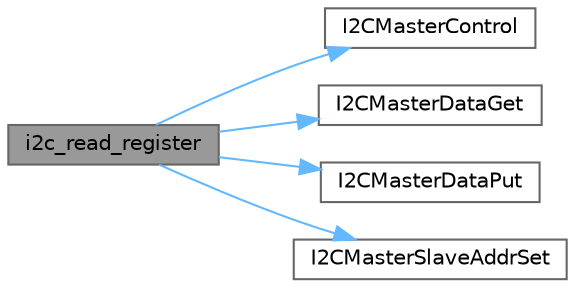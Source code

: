 digraph "i2c_read_register"
{
 // LATEX_PDF_SIZE
  bgcolor="transparent";
  edge [fontname=Helvetica,fontsize=10,labelfontname=Helvetica,labelfontsize=10];
  node [fontname=Helvetica,fontsize=10,shape=box,height=0.2,width=0.4];
  rankdir="LR";
  Node1 [id="Node000001",label="i2c_read_register",height=0.2,width=0.4,color="gray40", fillcolor="grey60", style="filled", fontcolor="black",tooltip=" "];
  Node1 -> Node2 [id="edge1_Node000001_Node000002",color="steelblue1",style="solid",tooltip=" "];
  Node2 [id="Node000002",label="I2CMasterControl",height=0.2,width=0.4,color="grey40", fillcolor="white", style="filled",URL="$group__i2c__api.html#ga2ec6254eefae0f4776eba37ce365a7a7",tooltip=" "];
  Node1 -> Node3 [id="edge2_Node000001_Node000003",color="steelblue1",style="solid",tooltip=" "];
  Node3 [id="Node000003",label="I2CMasterDataGet",height=0.2,width=0.4,color="grey40", fillcolor="white", style="filled",URL="$group__i2c__api.html#ga630e3dbdc9f3f93b1173ff53cb912c7e",tooltip=" "];
  Node1 -> Node4 [id="edge3_Node000001_Node000004",color="steelblue1",style="solid",tooltip=" "];
  Node4 [id="Node000004",label="I2CMasterDataPut",height=0.2,width=0.4,color="grey40", fillcolor="white", style="filled",URL="$group__i2c__api.html#ga2b04622258dd620d1ee96a5a03eec3c3",tooltip=" "];
  Node1 -> Node5 [id="edge4_Node000001_Node000005",color="steelblue1",style="solid",tooltip=" "];
  Node5 [id="Node000005",label="I2CMasterSlaveAddrSet",height=0.2,width=0.4,color="grey40", fillcolor="white", style="filled",URL="$group__i2c__api.html#ga71c9585a226d1ab8e7fe77728b0a9ca9",tooltip=" "];
}
